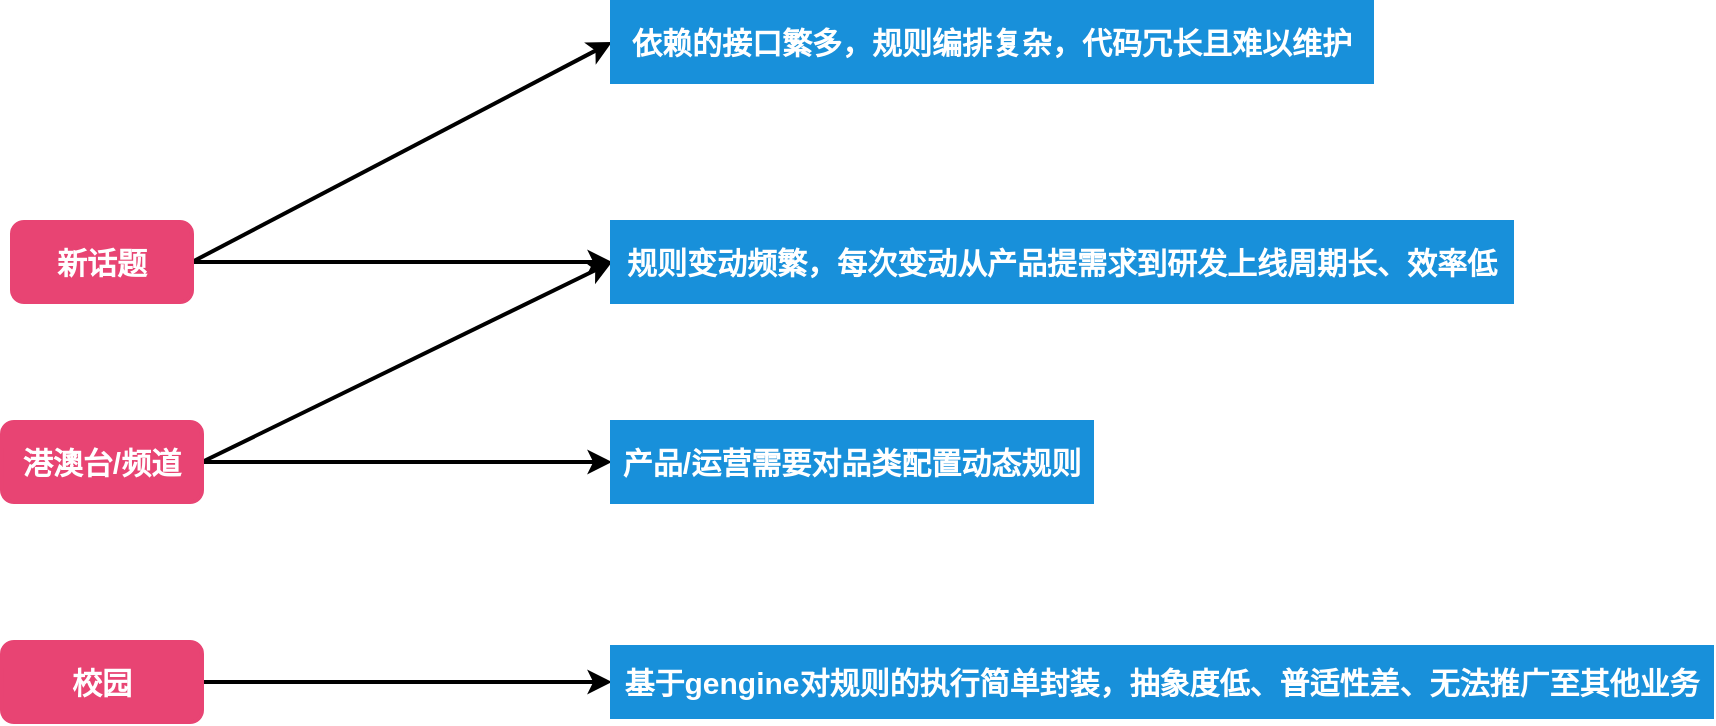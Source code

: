 <mxfile version="21.1.2" type="github">
  <diagram name="第 1 页" id="KKI3bz5QrESm0OmyFywL">
    <mxGraphModel dx="1242" dy="739" grid="1" gridSize="10" guides="1" tooltips="1" connect="1" arrows="1" fold="1" page="1" pageScale="1" pageWidth="827" pageHeight="1169" math="0" shadow="0">
      <root>
        <mxCell id="0" />
        <mxCell id="1" parent="0" />
        <mxCell id="Y0UtzTBV2rvMZrIoK4xg-12" style="edgeStyle=orthogonalEdgeStyle;rounded=0;orthogonalLoop=1;jettySize=auto;html=1;entryX=0;entryY=0.5;entryDx=0;entryDy=0;strokeWidth=2;" edge="1" parent="1" source="Y0UtzTBV2rvMZrIoK4xg-1" target="Y0UtzTBV2rvMZrIoK4xg-6">
          <mxGeometry relative="1" as="geometry" />
        </mxCell>
        <mxCell id="Y0UtzTBV2rvMZrIoK4xg-17" style="edgeStyle=none;rounded=0;orthogonalLoop=1;jettySize=auto;html=1;entryX=0;entryY=0.5;entryDx=0;entryDy=0;exitX=1;exitY=0.5;exitDx=0;exitDy=0;strokeWidth=2;" edge="1" parent="1" source="Y0UtzTBV2rvMZrIoK4xg-1" target="Y0UtzTBV2rvMZrIoK4xg-10">
          <mxGeometry relative="1" as="geometry" />
        </mxCell>
        <mxCell id="Y0UtzTBV2rvMZrIoK4xg-1" value="&lt;font color=&quot;#ffffff&quot; style=&quot;font-size: 15px;&quot;&gt;&lt;b&gt;新话题&lt;/b&gt;&lt;/font&gt;" style="rounded=1;whiteSpace=wrap;html=1;fillColor=#E84473;strokeColor=#E84473;strokeWidth=2;" vertex="1" parent="1">
          <mxGeometry x="100" y="180" width="90" height="40" as="geometry" />
        </mxCell>
        <mxCell id="Y0UtzTBV2rvMZrIoK4xg-13" style="edgeStyle=orthogonalEdgeStyle;rounded=0;orthogonalLoop=1;jettySize=auto;html=1;entryX=0;entryY=0.5;entryDx=0;entryDy=0;strokeWidth=2;" edge="1" parent="1" source="Y0UtzTBV2rvMZrIoK4xg-2" target="Y0UtzTBV2rvMZrIoK4xg-7">
          <mxGeometry relative="1" as="geometry" />
        </mxCell>
        <mxCell id="Y0UtzTBV2rvMZrIoK4xg-18" style="edgeStyle=none;rounded=0;orthogonalLoop=1;jettySize=auto;html=1;entryX=0;entryY=0.5;entryDx=0;entryDy=0;exitX=1;exitY=0.5;exitDx=0;exitDy=0;strokeWidth=2;" edge="1" parent="1" source="Y0UtzTBV2rvMZrIoK4xg-2" target="Y0UtzTBV2rvMZrIoK4xg-6">
          <mxGeometry relative="1" as="geometry">
            <mxPoint x="200" y="290" as="sourcePoint" />
          </mxGeometry>
        </mxCell>
        <mxCell id="Y0UtzTBV2rvMZrIoK4xg-2" value="&lt;font color=&quot;#ffffff&quot; style=&quot;font-size: 15px;&quot;&gt;&lt;b&gt;港澳台/频道&lt;/b&gt;&lt;/font&gt;" style="rounded=1;whiteSpace=wrap;html=1;fillColor=#E84473;strokeColor=#E84473;strokeWidth=2;" vertex="1" parent="1">
          <mxGeometry x="95" y="280" width="100" height="40" as="geometry" />
        </mxCell>
        <mxCell id="Y0UtzTBV2rvMZrIoK4xg-14" style="edgeStyle=orthogonalEdgeStyle;rounded=0;orthogonalLoop=1;jettySize=auto;html=1;entryX=0;entryY=0.5;entryDx=0;entryDy=0;strokeWidth=2;" edge="1" parent="1" source="Y0UtzTBV2rvMZrIoK4xg-3" target="Y0UtzTBV2rvMZrIoK4xg-11">
          <mxGeometry relative="1" as="geometry">
            <mxPoint x="390" y="410" as="targetPoint" />
          </mxGeometry>
        </mxCell>
        <mxCell id="Y0UtzTBV2rvMZrIoK4xg-3" value="&lt;font color=&quot;#ffffff&quot; style=&quot;font-size: 15px;&quot;&gt;&lt;b&gt;校园&lt;/b&gt;&lt;/font&gt;" style="rounded=1;whiteSpace=wrap;html=1;fillColor=#E84473;strokeColor=#E84473;strokeWidth=2;" vertex="1" parent="1">
          <mxGeometry x="95" y="390" width="100" height="40" as="geometry" />
        </mxCell>
        <mxCell id="Y0UtzTBV2rvMZrIoK4xg-6" value="&lt;font color=&quot;#ffffff&quot; style=&quot;font-size: 15px;&quot;&gt;&lt;b&gt;规则变动频繁，每次变动从产品提需求到研发上线周期长、效率低&lt;/b&gt;&lt;/font&gt;" style="rounded=0;whiteSpace=wrap;html=1;fillColor=#1890DA;strokeColor=#1890DA;strokeWidth=2;" vertex="1" parent="1">
          <mxGeometry x="400" y="180" width="450" height="40" as="geometry" />
        </mxCell>
        <mxCell id="Y0UtzTBV2rvMZrIoK4xg-7" value="&lt;font color=&quot;#ffffff&quot;&gt;&lt;span style=&quot;font-size: 15px;&quot;&gt;&lt;b&gt;产品/运营需要对品类配置动态规则&lt;/b&gt;&lt;/span&gt;&lt;/font&gt;" style="rounded=0;whiteSpace=wrap;html=1;fillColor=#1890DA;strokeColor=#1890DA;strokeWidth=2;" vertex="1" parent="1">
          <mxGeometry x="400" y="280" width="240" height="40" as="geometry" />
        </mxCell>
        <mxCell id="Y0UtzTBV2rvMZrIoK4xg-10" value="&lt;font color=&quot;#ffffff&quot; style=&quot;font-size: 15px;&quot;&gt;&lt;b&gt;依赖的接口繁多，规则编排复杂，代码冗长且难以维护&lt;/b&gt;&lt;/font&gt;" style="rounded=0;whiteSpace=wrap;html=1;fillColor=#1890DA;strokeColor=#1890DA;strokeWidth=2;" vertex="1" parent="1">
          <mxGeometry x="400" y="70" width="380" height="40" as="geometry" />
        </mxCell>
        <mxCell id="Y0UtzTBV2rvMZrIoK4xg-11" value="&lt;font color=&quot;#ffffff&quot; style=&quot;font-size: 15px;&quot;&gt;&lt;b&gt;基于gengine对规则的执行简单封装，抽象度低、普适性差、无法推广至其他业务&lt;/b&gt;&lt;/font&gt;" style="rounded=0;whiteSpace=wrap;html=1;fillColor=#1890DA;strokeColor=#1890DA;strokeWidth=2;" vertex="1" parent="1">
          <mxGeometry x="400" y="392.5" width="550" height="35" as="geometry" />
        </mxCell>
      </root>
    </mxGraphModel>
  </diagram>
</mxfile>
